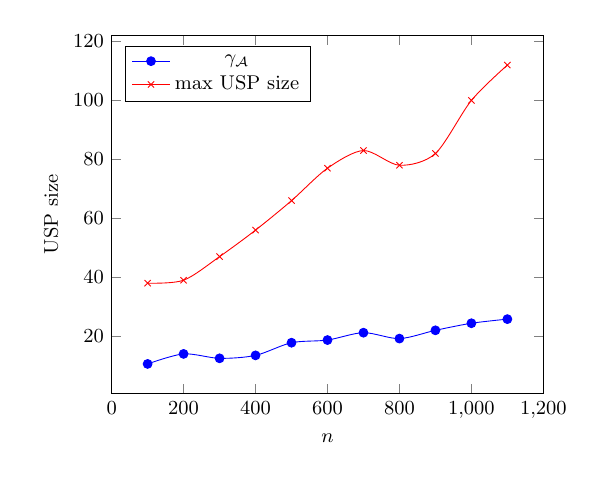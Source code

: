 \tikzstyle{textstyle}=[font=\fontsize{9}{9}\selectfont]
\begin{tikzpicture}[textstyle, scale=0.8]
    \begin{axis}[
        xlabel={$n$},
        ylabel={USP size},
		legend pos=north west
        ]
        
    \addplot[smooth,mark=*,blue] plot coordinates {
		(100,10.6)
		(200,14.0)
		(300,12.5)
		(400,13.5)
		(500,17.8)
		(600,18.7)
		(700,21.2)
		(800,19.2)
		(900,22.0)
		(1000,24.4)
		(1100,25.8)
    };
    \addlegendentry{$\gamma_{\mathcal{A}}$}

    \addplot[smooth,color=red,mark=x] plot coordinates {
		(100,38)
		(200,39)
		(300,47)
		(400,56)
		(500,66)
		(600,77)
		(700,83)
		(800,78)
		(900,82)
		(1000,100)
		(1100,112)
    };
    \addlegendentry{max USP size}
    
    \end{axis}
\end{tikzpicture}

